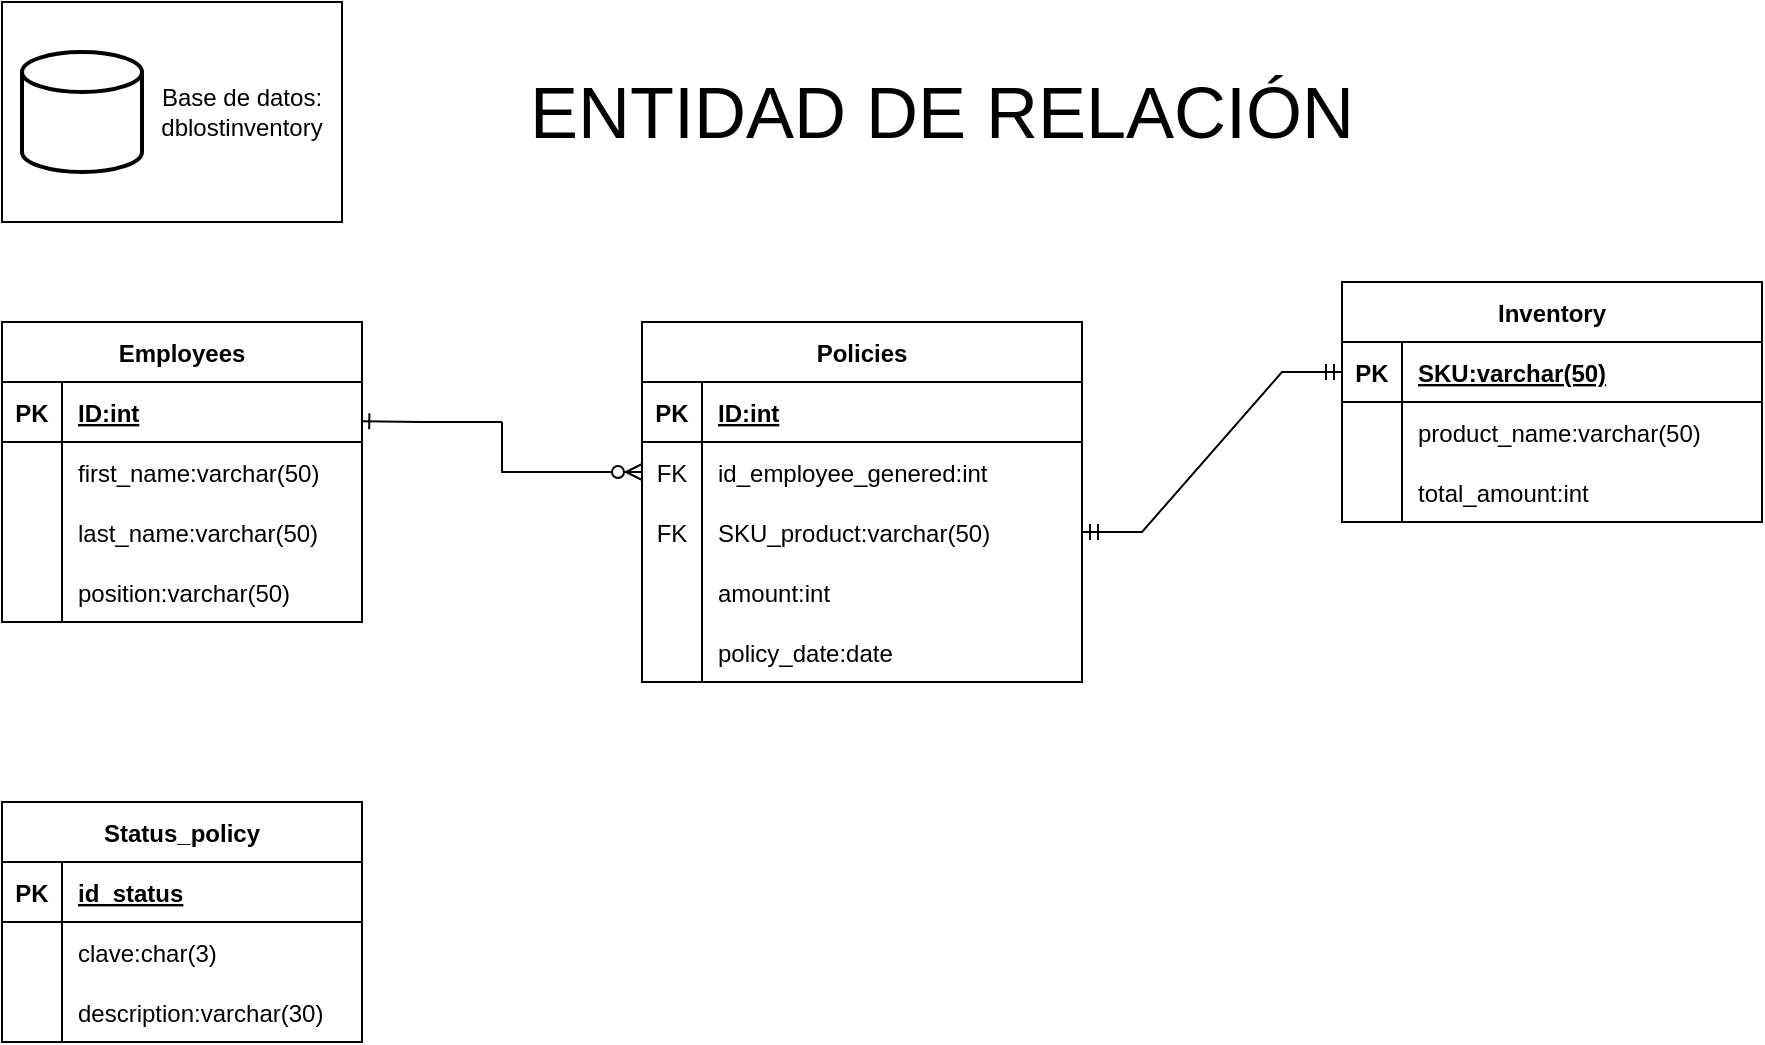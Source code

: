 <mxfile version="20.8.23" type="google"><diagram name="Página-1" id="c7qL8-EYzRE_TnlGVqjp"><mxGraphModel grid="1" page="1" gridSize="10" guides="1" tooltips="1" connect="1" arrows="1" fold="1" pageScale="1" pageWidth="827" pageHeight="1169" math="0" shadow="0"><root><mxCell id="0"/><mxCell id="1" parent="0"/><mxCell id="YG2nbEO51Ra4lJHYUu2S-1" value="Status_policy" style="shape=table;startSize=30;container=1;collapsible=1;childLayout=tableLayout;fixedRows=1;rowLines=0;fontStyle=1;align=center;resizeLast=1;" vertex="1" parent="1"><mxGeometry x="40" y="440" width="180" height="120" as="geometry"/></mxCell><mxCell id="YG2nbEO51Ra4lJHYUu2S-2" value="" style="shape=tableRow;horizontal=0;startSize=0;swimlaneHead=0;swimlaneBody=0;fillColor=none;collapsible=0;dropTarget=0;points=[[0,0.5],[1,0.5]];portConstraint=eastwest;top=0;left=0;right=0;bottom=1;" vertex="1" parent="YG2nbEO51Ra4lJHYUu2S-1"><mxGeometry y="30" width="180" height="30" as="geometry"/></mxCell><mxCell id="YG2nbEO51Ra4lJHYUu2S-3" value="PK" style="shape=partialRectangle;connectable=0;fillColor=none;top=0;left=0;bottom=0;right=0;fontStyle=1;overflow=hidden;" vertex="1" parent="YG2nbEO51Ra4lJHYUu2S-2"><mxGeometry width="30" height="30" as="geometry"><mxRectangle width="30" height="30" as="alternateBounds"/></mxGeometry></mxCell><mxCell id="YG2nbEO51Ra4lJHYUu2S-4" value="id_status" style="shape=partialRectangle;connectable=0;fillColor=none;top=0;left=0;bottom=0;right=0;align=left;spacingLeft=6;fontStyle=5;overflow=hidden;" vertex="1" parent="YG2nbEO51Ra4lJHYUu2S-2"><mxGeometry x="30" width="150" height="30" as="geometry"><mxRectangle width="150" height="30" as="alternateBounds"/></mxGeometry></mxCell><mxCell id="YG2nbEO51Ra4lJHYUu2S-5" value="" style="shape=tableRow;horizontal=0;startSize=0;swimlaneHead=0;swimlaneBody=0;fillColor=none;collapsible=0;dropTarget=0;points=[[0,0.5],[1,0.5]];portConstraint=eastwest;top=0;left=0;right=0;bottom=0;" vertex="1" parent="YG2nbEO51Ra4lJHYUu2S-1"><mxGeometry y="60" width="180" height="30" as="geometry"/></mxCell><mxCell id="YG2nbEO51Ra4lJHYUu2S-6" value="" style="shape=partialRectangle;connectable=0;fillColor=none;top=0;left=0;bottom=0;right=0;editable=1;overflow=hidden;" vertex="1" parent="YG2nbEO51Ra4lJHYUu2S-5"><mxGeometry width="30" height="30" as="geometry"><mxRectangle width="30" height="30" as="alternateBounds"/></mxGeometry></mxCell><mxCell id="YG2nbEO51Ra4lJHYUu2S-7" value="clave:char(3)" style="shape=partialRectangle;connectable=0;fillColor=none;top=0;left=0;bottom=0;right=0;align=left;spacingLeft=6;overflow=hidden;" vertex="1" parent="YG2nbEO51Ra4lJHYUu2S-5"><mxGeometry x="30" width="150" height="30" as="geometry"><mxRectangle width="150" height="30" as="alternateBounds"/></mxGeometry></mxCell><mxCell id="YG2nbEO51Ra4lJHYUu2S-8" value="" style="shape=tableRow;horizontal=0;startSize=0;swimlaneHead=0;swimlaneBody=0;fillColor=none;collapsible=0;dropTarget=0;points=[[0,0.5],[1,0.5]];portConstraint=eastwest;top=0;left=0;right=0;bottom=0;" vertex="1" parent="YG2nbEO51Ra4lJHYUu2S-1"><mxGeometry y="90" width="180" height="30" as="geometry"/></mxCell><mxCell id="YG2nbEO51Ra4lJHYUu2S-9" value="" style="shape=partialRectangle;connectable=0;fillColor=none;top=0;left=0;bottom=0;right=0;editable=1;overflow=hidden;" vertex="1" parent="YG2nbEO51Ra4lJHYUu2S-8"><mxGeometry width="30" height="30" as="geometry"><mxRectangle width="30" height="30" as="alternateBounds"/></mxGeometry></mxCell><mxCell id="YG2nbEO51Ra4lJHYUu2S-10" value="description:varchar(30)" style="shape=partialRectangle;connectable=0;fillColor=none;top=0;left=0;bottom=0;right=0;align=left;spacingLeft=6;overflow=hidden;" vertex="1" parent="YG2nbEO51Ra4lJHYUu2S-8"><mxGeometry x="30" width="150" height="30" as="geometry"><mxRectangle width="150" height="30" as="alternateBounds"/></mxGeometry></mxCell><mxCell id="YG2nbEO51Ra4lJHYUu2S-18" value="" style="group" connectable="0" vertex="1" parent="1"><mxGeometry x="40" y="40" width="200" height="110" as="geometry"/></mxCell><mxCell id="YG2nbEO51Ra4lJHYUu2S-17" value="" style="rounded=0;whiteSpace=wrap;html=1;" vertex="1" parent="YG2nbEO51Ra4lJHYUu2S-18"><mxGeometry width="170" height="110" as="geometry"/></mxCell><mxCell id="YG2nbEO51Ra4lJHYUu2S-14" value="" style="strokeWidth=2;html=1;shape=mxgraph.flowchart.database;whiteSpace=wrap;" vertex="1" parent="YG2nbEO51Ra4lJHYUu2S-18"><mxGeometry x="10" y="25" width="60" height="60" as="geometry"/></mxCell><mxCell id="YG2nbEO51Ra4lJHYUu2S-16" value="Base de datos:&lt;br&gt;dblostinventory" style="text;html=1;strokeColor=none;fillColor=none;align=center;verticalAlign=middle;whiteSpace=wrap;rounded=0;" vertex="1" parent="YG2nbEO51Ra4lJHYUu2S-18"><mxGeometry x="40" y="20" width="160" height="70" as="geometry"/></mxCell><mxCell id="YG2nbEO51Ra4lJHYUu2S-19" value="" style="group" connectable="0" vertex="1" parent="1"><mxGeometry x="40" y="180" width="880" height="200" as="geometry"/></mxCell><mxCell id="9XFFgFtQczKGRGhDXsWI-45" value="Inventory" style="shape=table;startSize=30;container=1;collapsible=1;childLayout=tableLayout;fixedRows=1;rowLines=0;fontStyle=1;align=center;resizeLast=1;movable=1;resizable=1;rotatable=1;deletable=1;editable=1;locked=0;connectable=1;" vertex="1" parent="YG2nbEO51Ra4lJHYUu2S-19"><mxGeometry x="670" width="210" height="120" as="geometry"><mxRectangle x="380" y="90" width="90" height="30" as="alternateBounds"/></mxGeometry></mxCell><mxCell id="9XFFgFtQczKGRGhDXsWI-46" value="" style="shape=tableRow;horizontal=0;startSize=0;swimlaneHead=0;swimlaneBody=0;fillColor=none;collapsible=0;dropTarget=0;points=[[0,0.5],[1,0.5]];portConstraint=eastwest;top=0;left=0;right=0;bottom=1;" vertex="1" parent="9XFFgFtQczKGRGhDXsWI-45"><mxGeometry y="30" width="210" height="30" as="geometry"/></mxCell><mxCell id="9XFFgFtQczKGRGhDXsWI-47" value="PK" style="shape=partialRectangle;connectable=0;fillColor=none;top=0;left=0;bottom=0;right=0;fontStyle=1;overflow=hidden;" vertex="1" parent="9XFFgFtQczKGRGhDXsWI-46"><mxGeometry width="30" height="30" as="geometry"><mxRectangle width="30" height="30" as="alternateBounds"/></mxGeometry></mxCell><mxCell id="9XFFgFtQczKGRGhDXsWI-48" value="SKU:varchar(50)" style="shape=partialRectangle;connectable=0;fillColor=none;top=0;left=0;bottom=0;right=0;align=left;spacingLeft=6;fontStyle=5;overflow=hidden;" vertex="1" parent="9XFFgFtQczKGRGhDXsWI-46"><mxGeometry x="30" width="180" height="30" as="geometry"><mxRectangle width="180" height="30" as="alternateBounds"/></mxGeometry></mxCell><mxCell id="9XFFgFtQczKGRGhDXsWI-49" value="" style="shape=tableRow;horizontal=0;startSize=0;swimlaneHead=0;swimlaneBody=0;fillColor=none;collapsible=0;dropTarget=0;points=[[0,0.5],[1,0.5]];portConstraint=eastwest;top=0;left=0;right=0;bottom=0;" vertex="1" parent="9XFFgFtQczKGRGhDXsWI-45"><mxGeometry y="60" width="210" height="30" as="geometry"/></mxCell><mxCell id="9XFFgFtQczKGRGhDXsWI-50" value="" style="shape=partialRectangle;connectable=0;fillColor=none;top=0;left=0;bottom=0;right=0;editable=1;overflow=hidden;" vertex="1" parent="9XFFgFtQczKGRGhDXsWI-49"><mxGeometry width="30" height="30" as="geometry"><mxRectangle width="30" height="30" as="alternateBounds"/></mxGeometry></mxCell><mxCell id="9XFFgFtQczKGRGhDXsWI-51" value="product_name:varchar(50)" style="shape=partialRectangle;connectable=0;fillColor=none;top=0;left=0;bottom=0;right=0;align=left;spacingLeft=6;overflow=hidden;" vertex="1" parent="9XFFgFtQczKGRGhDXsWI-49"><mxGeometry x="30" width="180" height="30" as="geometry"><mxRectangle width="180" height="30" as="alternateBounds"/></mxGeometry></mxCell><mxCell id="9XFFgFtQczKGRGhDXsWI-52" value="" style="shape=tableRow;horizontal=0;startSize=0;swimlaneHead=0;swimlaneBody=0;fillColor=none;collapsible=0;dropTarget=0;points=[[0,0.5],[1,0.5]];portConstraint=eastwest;top=0;left=0;right=0;bottom=0;" vertex="1" parent="9XFFgFtQczKGRGhDXsWI-45"><mxGeometry y="90" width="210" height="30" as="geometry"/></mxCell><mxCell id="9XFFgFtQczKGRGhDXsWI-53" value="" style="shape=partialRectangle;connectable=0;fillColor=none;top=0;left=0;bottom=0;right=0;editable=1;overflow=hidden;" vertex="1" parent="9XFFgFtQczKGRGhDXsWI-52"><mxGeometry width="30" height="30" as="geometry"><mxRectangle width="30" height="30" as="alternateBounds"/></mxGeometry></mxCell><mxCell id="9XFFgFtQczKGRGhDXsWI-54" value="total_amount:int" style="shape=partialRectangle;connectable=0;fillColor=none;top=0;left=0;bottom=0;right=0;align=left;spacingLeft=6;overflow=hidden;" vertex="1" parent="9XFFgFtQczKGRGhDXsWI-52"><mxGeometry x="30" width="180" height="30" as="geometry"><mxRectangle width="180" height="30" as="alternateBounds"/></mxGeometry></mxCell><mxCell id="9XFFgFtQczKGRGhDXsWI-58" value="Employees" style="shape=table;startSize=30;container=1;collapsible=1;childLayout=tableLayout;fixedRows=1;rowLines=0;fontStyle=1;align=center;resizeLast=1;" vertex="1" parent="YG2nbEO51Ra4lJHYUu2S-19"><mxGeometry y="20" width="180" height="150" as="geometry"/></mxCell><mxCell id="9XFFgFtQczKGRGhDXsWI-59" value="" style="shape=tableRow;horizontal=0;startSize=0;swimlaneHead=0;swimlaneBody=0;fillColor=none;collapsible=0;dropTarget=0;points=[[0,0.5],[1,0.5]];portConstraint=eastwest;top=0;left=0;right=0;bottom=1;" vertex="1" parent="9XFFgFtQczKGRGhDXsWI-58"><mxGeometry y="30" width="180" height="30" as="geometry"/></mxCell><mxCell id="9XFFgFtQczKGRGhDXsWI-60" value="PK" style="shape=partialRectangle;connectable=0;fillColor=none;top=0;left=0;bottom=0;right=0;fontStyle=1;overflow=hidden;" vertex="1" parent="9XFFgFtQczKGRGhDXsWI-59"><mxGeometry width="30" height="30" as="geometry"><mxRectangle width="30" height="30" as="alternateBounds"/></mxGeometry></mxCell><mxCell id="9XFFgFtQczKGRGhDXsWI-61" value="ID:int" style="shape=partialRectangle;connectable=0;fillColor=none;top=0;left=0;bottom=0;right=0;align=left;spacingLeft=6;fontStyle=5;overflow=hidden;" vertex="1" parent="9XFFgFtQczKGRGhDXsWI-59"><mxGeometry x="30" width="150" height="30" as="geometry"><mxRectangle width="150" height="30" as="alternateBounds"/></mxGeometry></mxCell><mxCell id="9XFFgFtQczKGRGhDXsWI-62" value="" style="shape=tableRow;horizontal=0;startSize=0;swimlaneHead=0;swimlaneBody=0;fillColor=none;collapsible=0;dropTarget=0;points=[[0,0.5],[1,0.5]];portConstraint=eastwest;top=0;left=0;right=0;bottom=0;" vertex="1" parent="9XFFgFtQczKGRGhDXsWI-58"><mxGeometry y="60" width="180" height="30" as="geometry"/></mxCell><mxCell id="9XFFgFtQczKGRGhDXsWI-63" value="" style="shape=partialRectangle;connectable=0;fillColor=none;top=0;left=0;bottom=0;right=0;editable=1;overflow=hidden;" vertex="1" parent="9XFFgFtQczKGRGhDXsWI-62"><mxGeometry width="30" height="30" as="geometry"><mxRectangle width="30" height="30" as="alternateBounds"/></mxGeometry></mxCell><mxCell id="9XFFgFtQczKGRGhDXsWI-64" value="first_name:varchar(50)" style="shape=partialRectangle;connectable=0;fillColor=none;top=0;left=0;bottom=0;right=0;align=left;spacingLeft=6;overflow=hidden;" vertex="1" parent="9XFFgFtQczKGRGhDXsWI-62"><mxGeometry x="30" width="150" height="30" as="geometry"><mxRectangle width="150" height="30" as="alternateBounds"/></mxGeometry></mxCell><mxCell id="9XFFgFtQczKGRGhDXsWI-65" value="" style="shape=tableRow;horizontal=0;startSize=0;swimlaneHead=0;swimlaneBody=0;fillColor=none;collapsible=0;dropTarget=0;points=[[0,0.5],[1,0.5]];portConstraint=eastwest;top=0;left=0;right=0;bottom=0;" vertex="1" parent="9XFFgFtQczKGRGhDXsWI-58"><mxGeometry y="90" width="180" height="30" as="geometry"/></mxCell><mxCell id="9XFFgFtQczKGRGhDXsWI-66" value="" style="shape=partialRectangle;connectable=0;fillColor=none;top=0;left=0;bottom=0;right=0;editable=1;overflow=hidden;" vertex="1" parent="9XFFgFtQczKGRGhDXsWI-65"><mxGeometry width="30" height="30" as="geometry"><mxRectangle width="30" height="30" as="alternateBounds"/></mxGeometry></mxCell><mxCell id="9XFFgFtQczKGRGhDXsWI-67" value="last_name:varchar(50)" style="shape=partialRectangle;connectable=0;fillColor=none;top=0;left=0;bottom=0;right=0;align=left;spacingLeft=6;overflow=hidden;" vertex="1" parent="9XFFgFtQczKGRGhDXsWI-65"><mxGeometry x="30" width="150" height="30" as="geometry"><mxRectangle width="150" height="30" as="alternateBounds"/></mxGeometry></mxCell><mxCell id="9XFFgFtQczKGRGhDXsWI-68" value="" style="shape=tableRow;horizontal=0;startSize=0;swimlaneHead=0;swimlaneBody=0;fillColor=none;collapsible=0;dropTarget=0;points=[[0,0.5],[1,0.5]];portConstraint=eastwest;top=0;left=0;right=0;bottom=0;" vertex="1" parent="9XFFgFtQczKGRGhDXsWI-58"><mxGeometry y="120" width="180" height="30" as="geometry"/></mxCell><mxCell id="9XFFgFtQczKGRGhDXsWI-69" value="" style="shape=partialRectangle;connectable=0;fillColor=none;top=0;left=0;bottom=0;right=0;editable=1;overflow=hidden;" vertex="1" parent="9XFFgFtQczKGRGhDXsWI-68"><mxGeometry width="30" height="30" as="geometry"><mxRectangle width="30" height="30" as="alternateBounds"/></mxGeometry></mxCell><mxCell id="9XFFgFtQczKGRGhDXsWI-70" value="position:varchar(50)" style="shape=partialRectangle;connectable=0;fillColor=none;top=0;left=0;bottom=0;right=0;align=left;spacingLeft=6;overflow=hidden;" vertex="1" parent="9XFFgFtQczKGRGhDXsWI-68"><mxGeometry x="30" width="150" height="30" as="geometry"><mxRectangle width="150" height="30" as="alternateBounds"/></mxGeometry></mxCell><mxCell id="9XFFgFtQczKGRGhDXsWI-75" value="Policies" style="shape=table;startSize=30;container=1;collapsible=1;childLayout=tableLayout;fixedRows=1;rowLines=0;fontStyle=1;align=center;resizeLast=1;" vertex="1" parent="YG2nbEO51Ra4lJHYUu2S-19"><mxGeometry x="320" y="20" width="220" height="180" as="geometry"/></mxCell><mxCell id="9XFFgFtQczKGRGhDXsWI-76" value="" style="shape=tableRow;horizontal=0;startSize=0;swimlaneHead=0;swimlaneBody=0;fillColor=none;collapsible=0;dropTarget=0;points=[[0,0.5],[1,0.5]];portConstraint=eastwest;top=0;left=0;right=0;bottom=1;" vertex="1" parent="9XFFgFtQczKGRGhDXsWI-75"><mxGeometry y="30" width="220" height="30" as="geometry"/></mxCell><mxCell id="9XFFgFtQczKGRGhDXsWI-77" value="PK" style="shape=partialRectangle;connectable=0;fillColor=none;top=0;left=0;bottom=0;right=0;fontStyle=1;overflow=hidden;" vertex="1" parent="9XFFgFtQczKGRGhDXsWI-76"><mxGeometry width="30" height="30" as="geometry"><mxRectangle width="30" height="30" as="alternateBounds"/></mxGeometry></mxCell><mxCell id="9XFFgFtQczKGRGhDXsWI-78" value="ID:int" style="shape=partialRectangle;connectable=0;fillColor=none;top=0;left=0;bottom=0;right=0;align=left;spacingLeft=6;fontStyle=5;overflow=hidden;" vertex="1" parent="9XFFgFtQczKGRGhDXsWI-76"><mxGeometry x="30" width="190" height="30" as="geometry"><mxRectangle width="190" height="30" as="alternateBounds"/></mxGeometry></mxCell><mxCell id="9XFFgFtQczKGRGhDXsWI-79" value="" style="shape=tableRow;horizontal=0;startSize=0;swimlaneHead=0;swimlaneBody=0;fillColor=none;collapsible=0;dropTarget=0;points=[[0,0.5],[1,0.5]];portConstraint=eastwest;top=0;left=0;right=0;bottom=0;" vertex="1" parent="9XFFgFtQczKGRGhDXsWI-75"><mxGeometry y="60" width="220" height="30" as="geometry"/></mxCell><mxCell id="9XFFgFtQczKGRGhDXsWI-80" value="FK" style="shape=partialRectangle;connectable=0;fillColor=none;top=0;left=0;bottom=0;right=0;editable=1;overflow=hidden;" vertex="1" parent="9XFFgFtQczKGRGhDXsWI-79"><mxGeometry width="30" height="30" as="geometry"><mxRectangle width="30" height="30" as="alternateBounds"/></mxGeometry></mxCell><mxCell id="9XFFgFtQczKGRGhDXsWI-81" value="id_employee_genered:int" style="shape=partialRectangle;connectable=0;fillColor=none;top=0;left=0;bottom=0;right=0;align=left;spacingLeft=6;overflow=hidden;" vertex="1" parent="9XFFgFtQczKGRGhDXsWI-79"><mxGeometry x="30" width="190" height="30" as="geometry"><mxRectangle width="190" height="30" as="alternateBounds"/></mxGeometry></mxCell><mxCell id="9XFFgFtQczKGRGhDXsWI-82" value="" style="shape=tableRow;horizontal=0;startSize=0;swimlaneHead=0;swimlaneBody=0;fillColor=none;collapsible=0;dropTarget=0;points=[[0,0.5],[1,0.5]];portConstraint=eastwest;top=0;left=0;right=0;bottom=0;" vertex="1" parent="9XFFgFtQczKGRGhDXsWI-75"><mxGeometry y="90" width="220" height="30" as="geometry"/></mxCell><mxCell id="9XFFgFtQczKGRGhDXsWI-83" value="FK" style="shape=partialRectangle;connectable=0;fillColor=none;top=0;left=0;bottom=0;right=0;editable=1;overflow=hidden;" vertex="1" parent="9XFFgFtQczKGRGhDXsWI-82"><mxGeometry width="30" height="30" as="geometry"><mxRectangle width="30" height="30" as="alternateBounds"/></mxGeometry></mxCell><mxCell id="9XFFgFtQczKGRGhDXsWI-84" value="SKU_product:varchar(50)" style="shape=partialRectangle;connectable=0;fillColor=none;top=0;left=0;bottom=0;right=0;align=left;spacingLeft=6;overflow=hidden;" vertex="1" parent="9XFFgFtQczKGRGhDXsWI-82"><mxGeometry x="30" width="190" height="30" as="geometry"><mxRectangle width="190" height="30" as="alternateBounds"/></mxGeometry></mxCell><mxCell id="9XFFgFtQczKGRGhDXsWI-85" value="" style="shape=tableRow;horizontal=0;startSize=0;swimlaneHead=0;swimlaneBody=0;fillColor=none;collapsible=0;dropTarget=0;points=[[0,0.5],[1,0.5]];portConstraint=eastwest;top=0;left=0;right=0;bottom=0;" vertex="1" parent="9XFFgFtQczKGRGhDXsWI-75"><mxGeometry y="120" width="220" height="30" as="geometry"/></mxCell><mxCell id="9XFFgFtQczKGRGhDXsWI-86" value="" style="shape=partialRectangle;connectable=0;fillColor=none;top=0;left=0;bottom=0;right=0;editable=1;overflow=hidden;" vertex="1" parent="9XFFgFtQczKGRGhDXsWI-85"><mxGeometry width="30" height="30" as="geometry"><mxRectangle width="30" height="30" as="alternateBounds"/></mxGeometry></mxCell><mxCell id="9XFFgFtQczKGRGhDXsWI-87" value="amount:int" style="shape=partialRectangle;connectable=0;fillColor=none;top=0;left=0;bottom=0;right=0;align=left;spacingLeft=6;overflow=hidden;" vertex="1" parent="9XFFgFtQczKGRGhDXsWI-85"><mxGeometry x="30" width="190" height="30" as="geometry"><mxRectangle width="190" height="30" as="alternateBounds"/></mxGeometry></mxCell><mxCell id="9XFFgFtQczKGRGhDXsWI-88" value="" style="shape=tableRow;horizontal=0;startSize=0;swimlaneHead=0;swimlaneBody=0;fillColor=none;collapsible=0;dropTarget=0;points=[[0,0.5],[1,0.5]];portConstraint=eastwest;top=0;left=0;right=0;bottom=0;" vertex="1" parent="9XFFgFtQczKGRGhDXsWI-75"><mxGeometry y="150" width="220" height="30" as="geometry"/></mxCell><mxCell id="9XFFgFtQczKGRGhDXsWI-89" value="" style="shape=partialRectangle;connectable=0;fillColor=none;top=0;left=0;bottom=0;right=0;editable=1;overflow=hidden;" vertex="1" parent="9XFFgFtQczKGRGhDXsWI-88"><mxGeometry width="30" height="30" as="geometry"><mxRectangle width="30" height="30" as="alternateBounds"/></mxGeometry></mxCell><mxCell id="9XFFgFtQczKGRGhDXsWI-90" value="policy_date:date" style="shape=partialRectangle;connectable=0;fillColor=none;top=0;left=0;bottom=0;right=0;align=left;spacingLeft=6;overflow=hidden;" vertex="1" parent="9XFFgFtQczKGRGhDXsWI-88"><mxGeometry x="30" width="190" height="30" as="geometry"><mxRectangle width="190" height="30" as="alternateBounds"/></mxGeometry></mxCell><mxCell id="9XFFgFtQczKGRGhDXsWI-114" value="" style="fontSize=12;html=1;endArrow=ERzeroToMany;endFill=1;rounded=0;entryX=0;entryY=0.5;entryDx=0;entryDy=0;" edge="1" parent="YG2nbEO51Ra4lJHYUu2S-19" target="9XFFgFtQczKGRGhDXsWI-79"><mxGeometry width="100" height="100" relative="1" as="geometry"><mxPoint x="250" y="70" as="sourcePoint"/><mxPoint x="344" y="120" as="targetPoint"/><Array as="points"><mxPoint x="250" y="95"/></Array></mxGeometry></mxCell><mxCell id="9XFFgFtQczKGRGhDXsWI-117" value="" style="fontSize=12;html=1;endArrow=ERone;endFill=1;rounded=0;entryX=0.998;entryY=0.653;entryDx=0;entryDy=0;entryPerimeter=0;" edge="1" parent="YG2nbEO51Ra4lJHYUu2S-19" target="9XFFgFtQczKGRGhDXsWI-59"><mxGeometry width="100" height="100" relative="1" as="geometry"><mxPoint x="250" y="70" as="sourcePoint"/><mxPoint x="190" y="65" as="targetPoint"/><Array as="points"><mxPoint x="210" y="70"/></Array></mxGeometry></mxCell><mxCell id="9XFFgFtQczKGRGhDXsWI-120" value="" style="edgeStyle=entityRelationEdgeStyle;fontSize=12;html=1;endArrow=ERmandOne;startArrow=ERmandOne;rounded=0;entryX=0;entryY=0.5;entryDx=0;entryDy=0;exitX=1;exitY=0.5;exitDx=0;exitDy=0;" edge="1" parent="YG2nbEO51Ra4lJHYUu2S-19" source="9XFFgFtQczKGRGhDXsWI-82" target="9XFFgFtQczKGRGhDXsWI-46"><mxGeometry width="100" height="100" relative="1" as="geometry"><mxPoint x="560" y="170" as="sourcePoint"/><mxPoint x="660" y="70" as="targetPoint"/></mxGeometry></mxCell><mxCell id="YG2nbEO51Ra4lJHYUu2S-20" value="&lt;font style=&quot;font-size: 36px;&quot;&gt;ENTIDAD DE RELACIÓN&lt;/font&gt;" style="text;html=1;strokeColor=none;fillColor=none;align=center;verticalAlign=middle;whiteSpace=wrap;rounded=0;" vertex="1" parent="1"><mxGeometry x="280" y="55" width="460" height="80" as="geometry"/></mxCell></root></mxGraphModel></diagram></mxfile>